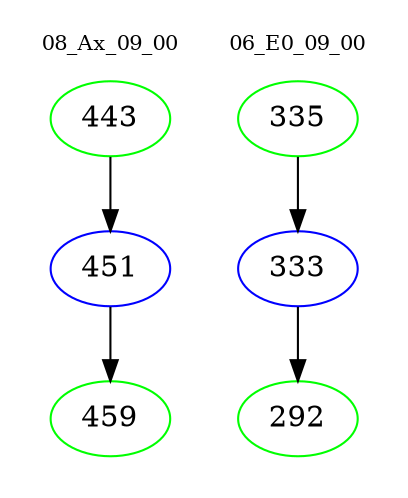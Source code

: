 digraph{
subgraph cluster_0 {
color = white
label = "08_Ax_09_00";
fontsize=10;
T0_443 [label="443", color="green"]
T0_443 -> T0_451 [color="black"]
T0_451 [label="451", color="blue"]
T0_451 -> T0_459 [color="black"]
T0_459 [label="459", color="green"]
}
subgraph cluster_1 {
color = white
label = "06_E0_09_00";
fontsize=10;
T1_335 [label="335", color="green"]
T1_335 -> T1_333 [color="black"]
T1_333 [label="333", color="blue"]
T1_333 -> T1_292 [color="black"]
T1_292 [label="292", color="green"]
}
}
